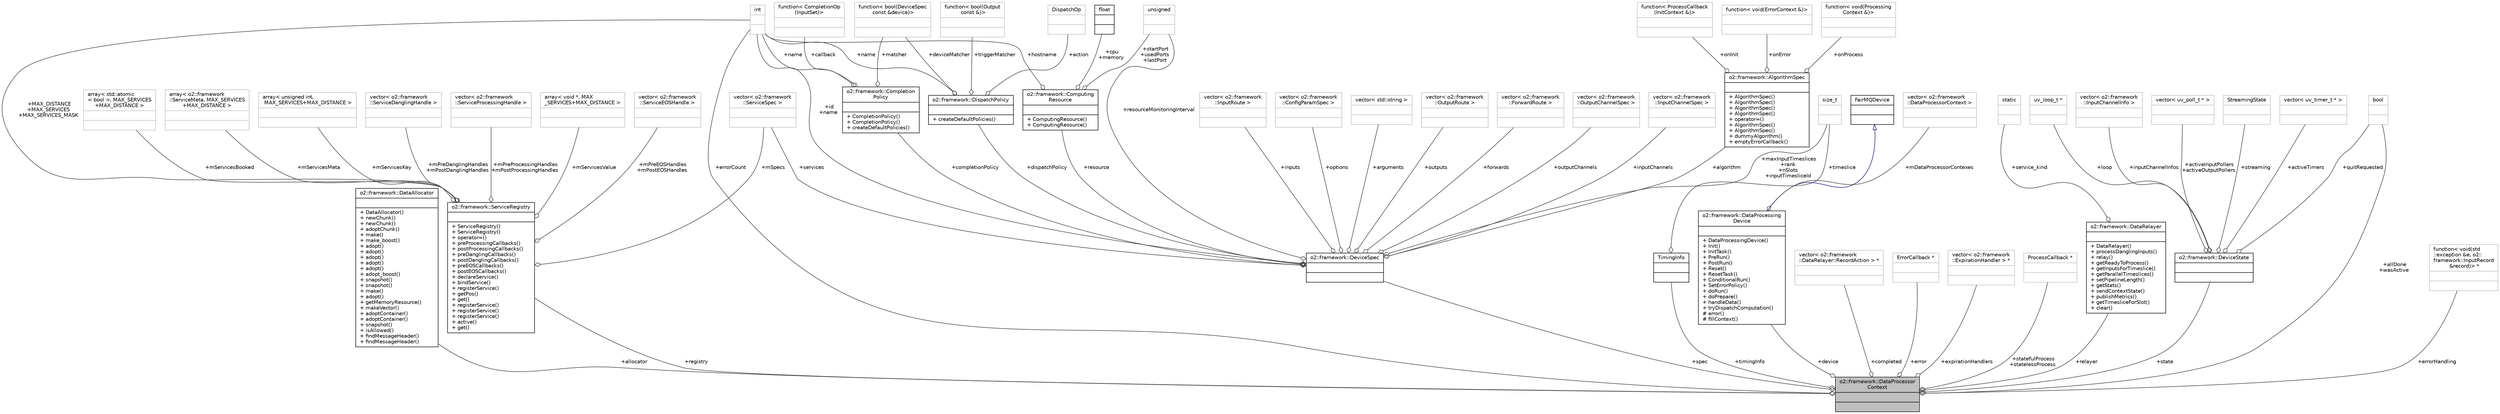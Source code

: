 digraph "o2::framework::DataProcessorContext"
{
 // INTERACTIVE_SVG=YES
  bgcolor="transparent";
  edge [fontname="Helvetica",fontsize="10",labelfontname="Helvetica",labelfontsize="10"];
  node [fontname="Helvetica",fontsize="10",shape=record];
  Node1 [label="{o2::framework::DataProcessor\lContext\n||}",height=0.2,width=0.4,color="black", fillcolor="grey75", style="filled", fontcolor="black"];
  Node2 -> Node1 [color="grey25",fontsize="10",style="solid",label=" +allocator" ,arrowhead="odiamond",fontname="Helvetica"];
  Node2 [label="{o2::framework::DataAllocator\n||+ DataAllocator()\l+ newChunk()\l+ newChunk()\l+ adoptChunk()\l+ make()\l+ make_boost()\l+ adopt()\l+ adopt()\l+ adopt()\l+ adopt()\l+ adopt()\l+ adopt_boost()\l+ snapshot()\l+ snapshot()\l+ make()\l+ adopt()\l+ getMemoryResource()\l+ makeVector()\l+ adoptContainer()\l+ adoptContainer()\l+ snapshot()\l+ isAllowed()\l+ findMessageHeader()\l+ findMessageHeader()\l}",height=0.2,width=0.4,color="black",URL="$df/d82/classo2_1_1framework_1_1DataAllocator.html"];
  Node3 -> Node1 [color="grey25",fontsize="10",style="solid",label=" +spec" ,arrowhead="odiamond",fontname="Helvetica"];
  Node3 [label="{o2::framework::DeviceSpec\n||}",height=0.2,width=0.4,color="black",URL="$df/dce/structo2_1_1framework_1_1DeviceSpec.html"];
  Node4 -> Node3 [color="grey25",fontsize="10",style="solid",label=" +resource" ,arrowhead="odiamond",fontname="Helvetica"];
  Node4 [label="{o2::framework::Computing\lResource\n||+ ComputingResource()\l+ ComputingResource()\l}",height=0.2,width=0.4,color="black",URL="$d4/d18/structo2_1_1framework_1_1ComputingResource.html",tooltip="A computing resource which can be offered to run a device. "];
  Node5 -> Node4 [color="grey25",fontsize="10",style="solid",label=" +cpu\n+memory" ,arrowhead="odiamond",fontname="Helvetica"];
  Node5 [label="{float\n||}",height=0.2,width=0.4,color="black",URL="$d4/dc3/classfloat.html"];
  Node6 -> Node4 [color="grey25",fontsize="10",style="solid",label=" +hostname" ,arrowhead="odiamond",fontname="Helvetica"];
  Node6 [label="{int\n||}",height=0.2,width=0.4,color="grey75"];
  Node7 -> Node4 [color="grey25",fontsize="10",style="solid",label=" +startPort\n+usedPorts\n+lastPort" ,arrowhead="odiamond",fontname="Helvetica"];
  Node7 [label="{unsigned\n||}",height=0.2,width=0.4,color="grey75"];
  Node8 -> Node3 [color="grey25",fontsize="10",style="solid",label=" +dispatchPolicy" ,arrowhead="odiamond",fontname="Helvetica"];
  Node8 [label="{o2::framework::DispatchPolicy\n||+ createDefaultPolicies()\l}",height=0.2,width=0.4,color="black",URL="$d0/d80/structo2_1_1framework_1_1DispatchPolicy.html"];
  Node9 -> Node8 [color="grey25",fontsize="10",style="solid",label=" +triggerMatcher" ,arrowhead="odiamond",fontname="Helvetica"];
  Node9 [label="{function\< bool(Output\l const &)\>\n||}",height=0.2,width=0.4,color="grey75"];
  Node10 -> Node8 [color="grey25",fontsize="10",style="solid",label=" +deviceMatcher" ,arrowhead="odiamond",fontname="Helvetica"];
  Node10 [label="{function\< bool(DeviceSpec\l const &device)\>\n||}",height=0.2,width=0.4,color="grey75"];
  Node6 -> Node8 [color="grey25",fontsize="10",style="solid",label=" +name" ,arrowhead="odiamond",fontname="Helvetica"];
  Node11 -> Node8 [color="grey25",fontsize="10",style="solid",label=" +action" ,arrowhead="odiamond",fontname="Helvetica"];
  Node11 [label="{DispatchOp\n||}",height=0.2,width=0.4,color="grey75"];
  Node12 -> Node3 [color="grey25",fontsize="10",style="solid",label=" +inputs" ,arrowhead="odiamond",fontname="Helvetica"];
  Node12 [label="{vector\< o2::framework\l::InputRoute \>\n||}",height=0.2,width=0.4,color="grey75"];
  Node13 -> Node3 [color="grey25",fontsize="10",style="solid",label=" +options" ,arrowhead="odiamond",fontname="Helvetica"];
  Node13 [label="{vector\< o2::framework\l::ConfigParamSpec \>\n||}",height=0.2,width=0.4,color="grey75"];
  Node14 -> Node3 [color="grey25",fontsize="10",style="solid",label=" +arguments" ,arrowhead="odiamond",fontname="Helvetica"];
  Node14 [label="{vector\< std::string \>\n||}",height=0.2,width=0.4,color="grey75"];
  Node15 -> Node3 [color="grey25",fontsize="10",style="solid",label=" +outputs" ,arrowhead="odiamond",fontname="Helvetica"];
  Node15 [label="{vector\< o2::framework\l::OutputRoute \>\n||}",height=0.2,width=0.4,color="grey75"];
  Node16 -> Node3 [color="grey25",fontsize="10",style="solid",label=" +services" ,arrowhead="odiamond",fontname="Helvetica"];
  Node16 [label="{vector\< o2::framework\l::ServiceSpec \>\n||}",height=0.2,width=0.4,color="grey75"];
  Node17 -> Node3 [color="grey25",fontsize="10",style="solid",label=" +forwards" ,arrowhead="odiamond",fontname="Helvetica"];
  Node17 [label="{vector\< o2::framework\l::ForwardRoute \>\n||}",height=0.2,width=0.4,color="grey75"];
  Node6 -> Node3 [color="grey25",fontsize="10",style="solid",label=" +id\n+name" ,arrowhead="odiamond",fontname="Helvetica"];
  Node18 -> Node3 [color="grey25",fontsize="10",style="solid",label=" +completionPolicy" ,arrowhead="odiamond",fontname="Helvetica"];
  Node18 [label="{o2::framework::Completion\lPolicy\n||+ CompletionPolicy()\l+ CompletionPolicy()\l+ createDefaultPolicies()\l}",height=0.2,width=0.4,color="black",URL="$d6/d43/structo2_1_1framework_1_1CompletionPolicy.html"];
  Node19 -> Node18 [color="grey25",fontsize="10",style="solid",label=" +callback" ,arrowhead="odiamond",fontname="Helvetica"];
  Node19 [label="{function\< CompletionOp\l(InputSet)\>\n||}",height=0.2,width=0.4,color="grey75"];
  Node10 -> Node18 [color="grey25",fontsize="10",style="solid",label=" +matcher" ,arrowhead="odiamond",fontname="Helvetica"];
  Node6 -> Node18 [color="grey25",fontsize="10",style="solid",label=" +name" ,arrowhead="odiamond",fontname="Helvetica"];
  Node20 -> Node3 [color="grey25",fontsize="10",style="solid",label=" +algorithm" ,arrowhead="odiamond",fontname="Helvetica"];
  Node20 [label="{o2::framework::AlgorithmSpec\n||+ AlgorithmSpec()\l+ AlgorithmSpec()\l+ AlgorithmSpec()\l+ AlgorithmSpec()\l+ operator=()\l+ AlgorithmSpec()\l+ AlgorithmSpec()\l+ dummyAlgorithm()\l+ emptyErrorCallback()\l}",height=0.2,width=0.4,color="black",URL="$d4/d5e/structo2_1_1framework_1_1AlgorithmSpec.html"];
  Node21 -> Node20 [color="grey25",fontsize="10",style="solid",label=" +onError" ,arrowhead="odiamond",fontname="Helvetica"];
  Node21 [label="{function\< void(ErrorContext &)\>\n||}",height=0.2,width=0.4,color="grey75"];
  Node22 -> Node20 [color="grey25",fontsize="10",style="solid",label=" +onProcess" ,arrowhead="odiamond",fontname="Helvetica"];
  Node22 [label="{function\< void(Processing\lContext &)\>\n||}",height=0.2,width=0.4,color="grey75"];
  Node23 -> Node20 [color="grey25",fontsize="10",style="solid",label=" +onInit" ,arrowhead="odiamond",fontname="Helvetica"];
  Node23 [label="{function\< ProcessCallback\l(InitContext &)\>\n||}",height=0.2,width=0.4,color="grey75"];
  Node24 -> Node3 [color="grey25",fontsize="10",style="solid",label=" +outputChannels" ,arrowhead="odiamond",fontname="Helvetica"];
  Node24 [label="{vector\< o2::framework\l::OutputChannelSpec \>\n||}",height=0.2,width=0.4,color="grey75"];
  Node25 -> Node3 [color="grey25",fontsize="10",style="solid",label=" +inputChannels" ,arrowhead="odiamond",fontname="Helvetica"];
  Node25 [label="{vector\< o2::framework\l::InputChannelSpec \>\n||}",height=0.2,width=0.4,color="grey75"];
  Node7 -> Node3 [color="grey25",fontsize="10",style="solid",label=" +resourceMonitoringInterval" ,arrowhead="odiamond",fontname="Helvetica"];
  Node26 -> Node3 [color="grey25",fontsize="10",style="solid",label=" +maxInputTimeslices\n+rank\n+nSlots\n+inputTimesliceId" ,arrowhead="odiamond",fontname="Helvetica"];
  Node26 [label="{size_t\n||}",height=0.2,width=0.4,color="grey75"];
  Node27 -> Node1 [color="grey25",fontsize="10",style="solid",label=" +device" ,arrowhead="odiamond",fontname="Helvetica"];
  Node27 [label="{o2::framework::DataProcessing\lDevice\n||+ DataProcessingDevice()\l+ Init()\l+ InitTask()\l+ PreRun()\l+ PostRun()\l+ Reset()\l+ ResetTask()\l+ ConditionalRun()\l+ SetErrorPolicy()\l+ doRun()\l+ doPrepare()\l+ handleData()\l+ tryDispatchComputation()\l# error()\l# fillContext()\l}",height=0.2,width=0.4,color="black",URL="$d4/d56/classo2_1_1framework_1_1DataProcessingDevice.html"];
  Node28 -> Node27 [dir="back",color="midnightblue",fontsize="10",style="solid",arrowtail="onormal",fontname="Helvetica"];
  Node28 [label="{FairMQDevice\n||}",height=0.2,width=0.4,color="black",URL="$db/dfe/classFairMQDevice.html"];
  Node29 -> Node27 [color="grey25",fontsize="10",style="solid",label=" +mDataProcessorContexes" ,arrowhead="odiamond",fontname="Helvetica"];
  Node29 [label="{vector\< o2::framework\l::DataProcessorContext \>\n||}",height=0.2,width=0.4,color="grey75"];
  Node30 -> Node1 [color="grey25",fontsize="10",style="solid",label=" +completed" ,arrowhead="odiamond",fontname="Helvetica"];
  Node30 [label="{vector\< o2::framework\l::DataRelayer::RecordAction \> *\n||}",height=0.2,width=0.4,color="grey75"];
  Node31 -> Node1 [color="grey25",fontsize="10",style="solid",label=" +error" ,arrowhead="odiamond",fontname="Helvetica"];
  Node31 [label="{ErrorCallback *\n||}",height=0.2,width=0.4,color="grey75"];
  Node32 -> Node1 [color="grey25",fontsize="10",style="solid",label=" +expirationHandlers" ,arrowhead="odiamond",fontname="Helvetica"];
  Node32 [label="{vector\< o2::framework\l::ExpirationHandler \> *\n||}",height=0.2,width=0.4,color="grey75"];
  Node6 -> Node1 [color="grey25",fontsize="10",style="solid",label=" +errorCount" ,arrowhead="odiamond",fontname="Helvetica"];
  Node33 -> Node1 [color="grey25",fontsize="10",style="solid",label=" +statefulProcess\n+statelessProcess" ,arrowhead="odiamond",fontname="Helvetica"];
  Node33 [label="{ProcessCallback *\n||}",height=0.2,width=0.4,color="grey75"];
  Node34 -> Node1 [color="grey25",fontsize="10",style="solid",label=" +relayer" ,arrowhead="odiamond",fontname="Helvetica"];
  Node34 [label="{o2::framework::DataRelayer\n||+ DataRelayer()\l+ processDanglingInputs()\l+ relay()\l+ getReadyToProcess()\l+ getInputsForTimeslice()\l+ getParallelTimeslices()\l+ setPipelineLength()\l+ getStats()\l+ sendContextState()\l+ publishMetrics()\l+ getTimesliceForSlot()\l+ clear()\l}",height=0.2,width=0.4,color="black",URL="$d5/d07/classo2_1_1framework_1_1DataRelayer.html"];
  Node35 -> Node34 [color="grey25",fontsize="10",style="solid",label=" +service_kind" ,arrowhead="odiamond",fontname="Helvetica"];
  Node35 [label="{static\n||}",height=0.2,width=0.4,color="grey75"];
  Node36 -> Node1 [color="grey25",fontsize="10",style="solid",label=" +state" ,arrowhead="odiamond",fontname="Helvetica"];
  Node36 [label="{o2::framework::DeviceState\n||}",height=0.2,width=0.4,color="black",URL="$dc/de6/structo2_1_1framework_1_1DeviceState.html",tooltip="Running state information of a given device. "];
  Node37 -> Node36 [color="grey25",fontsize="10",style="solid",label=" +streaming" ,arrowhead="odiamond",fontname="Helvetica"];
  Node37 [label="{StreamingState\n||}",height=0.2,width=0.4,color="grey75"];
  Node38 -> Node36 [color="grey25",fontsize="10",style="solid",label=" +inputChannelInfos" ,arrowhead="odiamond",fontname="Helvetica"];
  Node38 [label="{vector\< o2::framework\l::InputChannelInfo \>\n||}",height=0.2,width=0.4,color="grey75"];
  Node39 -> Node36 [color="grey25",fontsize="10",style="solid",label=" +activeInputPollers\n+activeOutputPollers" ,arrowhead="odiamond",fontname="Helvetica"];
  Node39 [label="{vector\< uv_poll_t * \>\n||}",height=0.2,width=0.4,color="grey75"];
  Node40 -> Node36 [color="grey25",fontsize="10",style="solid",label=" +quitRequested" ,arrowhead="odiamond",fontname="Helvetica"];
  Node40 [label="{bool\n||}",height=0.2,width=0.4,color="grey75"];
  Node41 -> Node36 [color="grey25",fontsize="10",style="solid",label=" +activeTimers" ,arrowhead="odiamond",fontname="Helvetica"];
  Node41 [label="{vector\< uv_timer_t * \>\n||}",height=0.2,width=0.4,color="grey75"];
  Node42 -> Node36 [color="grey25",fontsize="10",style="solid",label=" +loop" ,arrowhead="odiamond",fontname="Helvetica"];
  Node42 [label="{uv_loop_t *\n||}",height=0.2,width=0.4,color="grey75"];
  Node40 -> Node1 [color="grey25",fontsize="10",style="solid",label=" +allDone\n+wasActive" ,arrowhead="odiamond",fontname="Helvetica"];
  Node43 -> Node1 [color="grey25",fontsize="10",style="solid",label=" +registry" ,arrowhead="odiamond",fontname="Helvetica"];
  Node43 [label="{o2::framework::ServiceRegistry\n||+ ServiceRegistry()\l+ ServiceRegistry()\l+ operator=()\l+ preProcessingCallbacks()\l+ postProcessingCallbacks()\l+ preDanglingCallbacks()\l+ postDanglingCallbacks()\l+ preEOSCallbacks()\l+ postEOSCallbacks()\l+ declareService()\l+ bindService()\l+ registerService()\l+ getPos()\l+ get()\l+ registerService()\l+ registerService()\l+ registerService()\l+ active()\l+ get()\l}",height=0.2,width=0.4,color="black",URL="$dc/dba/structo2_1_1framework_1_1ServiceRegistry.html"];
  Node44 -> Node43 [color="grey25",fontsize="10",style="solid",label=" +mServicesMeta" ,arrowhead="odiamond",fontname="Helvetica"];
  Node44 [label="{array\< o2::framework\l::ServiceMeta, MAX_SERVICES\l+MAX_DISTANCE \>\n||}",height=0.2,width=0.4,color="grey75"];
  Node45 -> Node43 [color="grey25",fontsize="10",style="solid",label=" +mServicesKey" ,arrowhead="odiamond",fontname="Helvetica"];
  Node45 [label="{array\< unsigned int,\l MAX_SERVICES+MAX_DISTANCE \>\n||}",height=0.2,width=0.4,color="grey75"];
  Node46 -> Node43 [color="grey25",fontsize="10",style="solid",label=" +mPreDanglingHandles\n+mPostDanglingHandles" ,arrowhead="odiamond",fontname="Helvetica"];
  Node46 [label="{vector\< o2::framework\l::ServiceDanglingHandle \>\n||}",height=0.2,width=0.4,color="grey75"];
  Node47 -> Node43 [color="grey25",fontsize="10",style="solid",label=" +mPreProcessingHandles\n+mPostProcessingHandles" ,arrowhead="odiamond",fontname="Helvetica"];
  Node47 [label="{vector\< o2::framework\l::ServiceProcessingHandle \>\n||}",height=0.2,width=0.4,color="grey75"];
  Node48 -> Node43 [color="grey25",fontsize="10",style="solid",label=" +mServicesValue" ,arrowhead="odiamond",fontname="Helvetica"];
  Node48 [label="{array\< void *, MAX\l_SERVICES+MAX_DISTANCE \>\n||}",height=0.2,width=0.4,color="grey75"];
  Node16 -> Node43 [color="grey25",fontsize="10",style="solid",label=" +mSpecs" ,arrowhead="odiamond",fontname="Helvetica"];
  Node49 -> Node43 [color="grey25",fontsize="10",style="solid",label=" +mPreEOSHandles\n+mPostEOSHandles" ,arrowhead="odiamond",fontname="Helvetica"];
  Node49 [label="{vector\< o2::framework\l::ServiceEOSHandle \>\n||}",height=0.2,width=0.4,color="grey75"];
  Node6 -> Node43 [color="grey25",fontsize="10",style="solid",label=" +MAX_DISTANCE\n+MAX_SERVICES\n+MAX_SERVICES_MASK" ,arrowhead="odiamond",fontname="Helvetica"];
  Node50 -> Node43 [color="grey25",fontsize="10",style="solid",label=" +mServicesBooked" ,arrowhead="odiamond",fontname="Helvetica"];
  Node50 [label="{array\< std::atomic\l\< bool \>, MAX_SERVICES\l+MAX_DISTANCE \>\n||}",height=0.2,width=0.4,color="grey75"];
  Node51 -> Node1 [color="grey25",fontsize="10",style="solid",label=" +errorHandling" ,arrowhead="odiamond",fontname="Helvetica"];
  Node51 [label="{function\< void(std\l::exception &e, o2::\lframework::InputRecord\l &record)\> *\n||}",height=0.2,width=0.4,color="grey75"];
  Node52 -> Node1 [color="grey25",fontsize="10",style="solid",label=" +timingInfo" ,arrowhead="odiamond",fontname="Helvetica"];
  Node52 [label="{TimingInfo\n||}",height=0.2,width=0.4,color="black",URL="$db/d24/structTimingInfo.html"];
  Node26 -> Node52 [color="grey25",fontsize="10",style="solid",label=" +timeslice" ,arrowhead="odiamond",fontname="Helvetica"];
}

